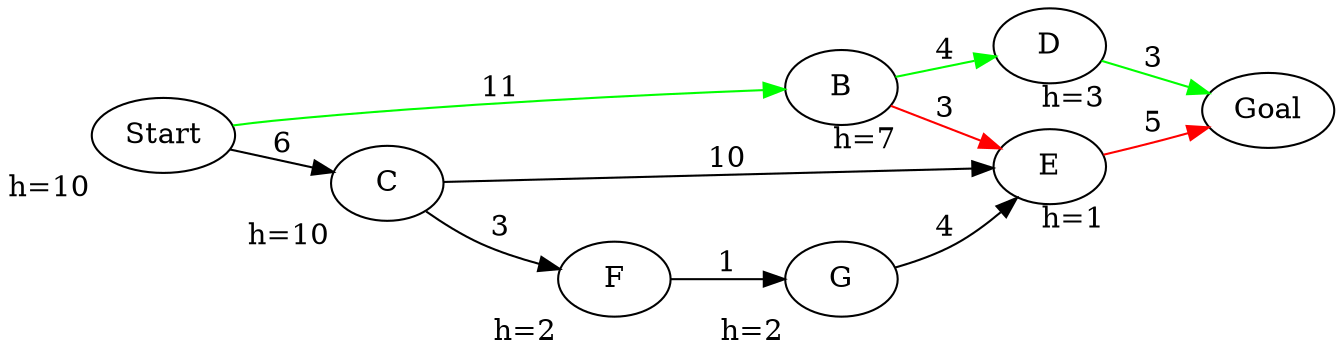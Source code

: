 digraph g {
	rankdir=LR;
	Start[xlabel="h=10"];
	B[xlabel="h=7"];
	C[xlabel="h=10"];
	D[xlabel="h=3"];
	E[xlabel="h=1"];
	F[xlabel="h=2"];
	G[xlabel="h=2"];
	Goal
	
	Start -> B[label="11", color="#00FF00"];
	Start -> C[label="6"];
	B -> D[label="4", color="#00FF00"];
	B -> E[label="3", color="#FF0000"];
	C -> E[label="10"];
	C -> F[label="3"];
	D -> Goal[label="3", color="#00FF00"];
	E -> Goal[label="5", color="#FF0000"];
	F -> G[label="1"];
	G -> E[label="4"];

}
